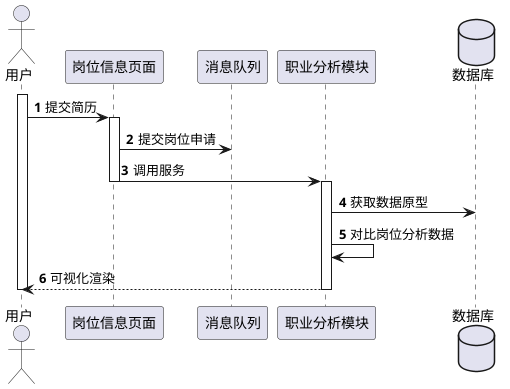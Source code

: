 @startuml
Actor 用户
autonumber
activate 用户
用户->岗位信息页面:提交简历
activate 岗位信息页面
岗位信息页面->消息队列:提交岗位申请
岗位信息页面->职业分析模块:调用服务
deactivate 岗位信息页面
activate 职业分析模块
Database 数据库
职业分析模块->数据库:获取数据原型
职业分析模块->职业分析模块:对比岗位分析数据
职业分析模块-->用户:可视化渲染
deactivate 职业分析模块
deactivate 用户
@enduml